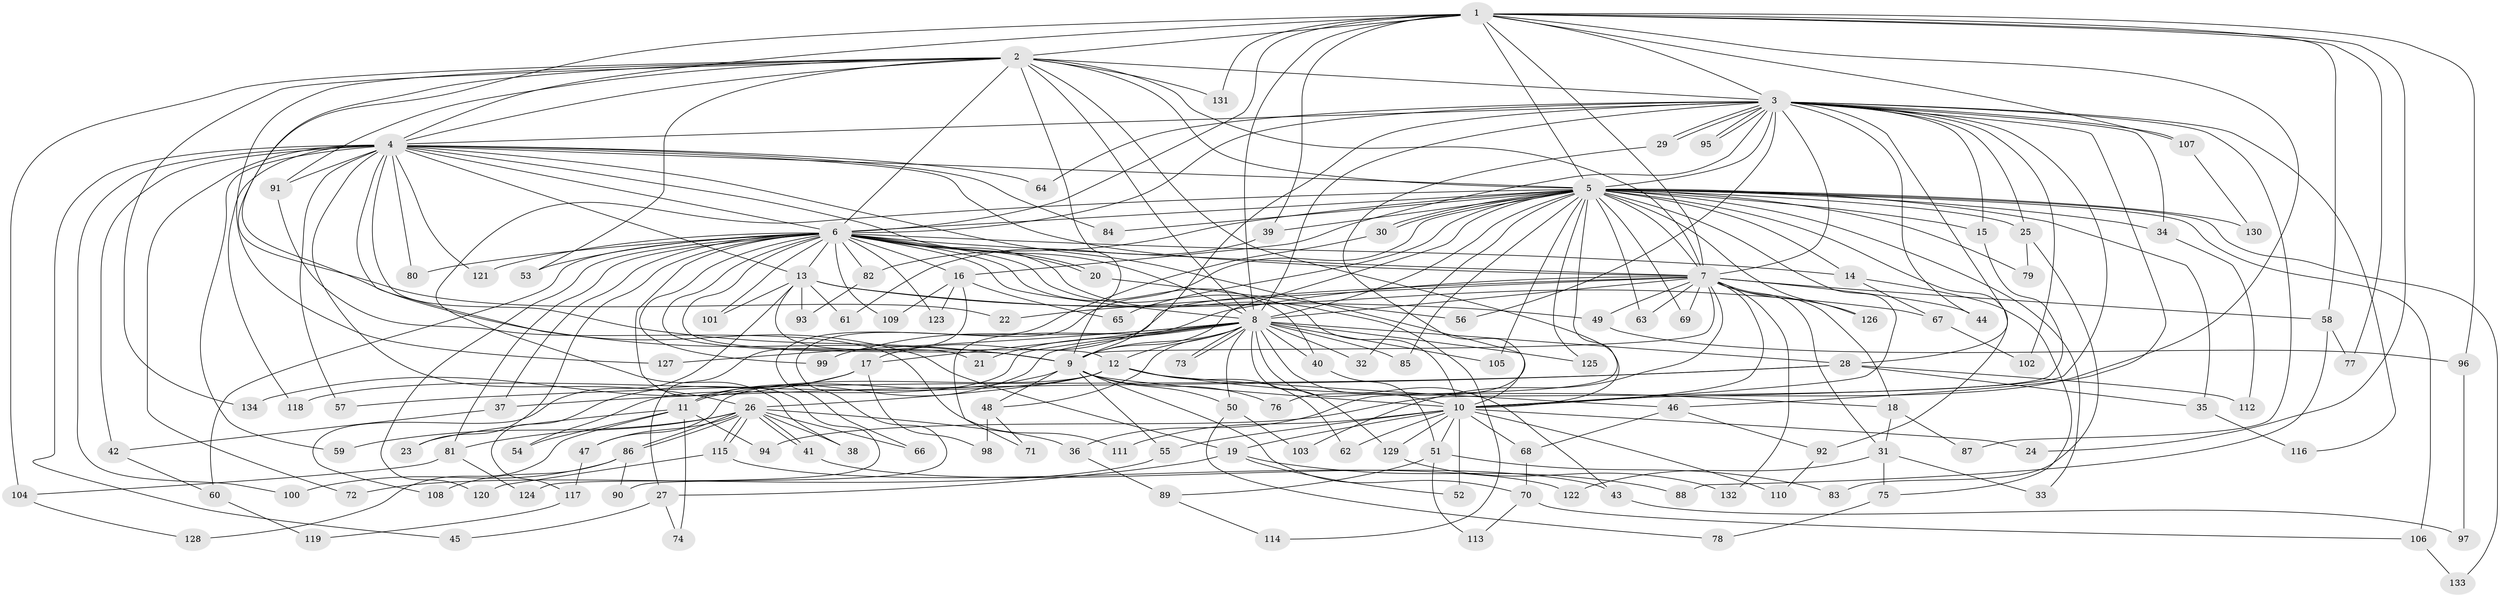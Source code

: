 // coarse degree distribution, {3: 0.2222222222222222, 10: 0.037037037037037035, 2: 0.24074074074074073, 18: 0.018518518518518517, 26: 0.037037037037037035, 4: 0.18518518518518517, 13: 0.018518518518518517, 17: 0.018518518518518517, 6: 0.05555555555555555, 1: 0.037037037037037035, 19: 0.018518518518518517, 8: 0.037037037037037035, 5: 0.037037037037037035, 7: 0.018518518518518517, 14: 0.018518518518518517}
// Generated by graph-tools (version 1.1) at 2025/36/03/04/25 23:36:36]
// undirected, 134 vertices, 293 edges
graph export_dot {
  node [color=gray90,style=filled];
  1;
  2;
  3;
  4;
  5;
  6;
  7;
  8;
  9;
  10;
  11;
  12;
  13;
  14;
  15;
  16;
  17;
  18;
  19;
  20;
  21;
  22;
  23;
  24;
  25;
  26;
  27;
  28;
  29;
  30;
  31;
  32;
  33;
  34;
  35;
  36;
  37;
  38;
  39;
  40;
  41;
  42;
  43;
  44;
  45;
  46;
  47;
  48;
  49;
  50;
  51;
  52;
  53;
  54;
  55;
  56;
  57;
  58;
  59;
  60;
  61;
  62;
  63;
  64;
  65;
  66;
  67;
  68;
  69;
  70;
  71;
  72;
  73;
  74;
  75;
  76;
  77;
  78;
  79;
  80;
  81;
  82;
  83;
  84;
  85;
  86;
  87;
  88;
  89;
  90;
  91;
  92;
  93;
  94;
  95;
  96;
  97;
  98;
  99;
  100;
  101;
  102;
  103;
  104;
  105;
  106;
  107;
  108;
  109;
  110;
  111;
  112;
  113;
  114;
  115;
  116;
  117;
  118;
  119;
  120;
  121;
  122;
  123;
  124;
  125;
  126;
  127;
  128;
  129;
  130;
  131;
  132;
  133;
  134;
  1 -- 2;
  1 -- 3;
  1 -- 4;
  1 -- 5;
  1 -- 6;
  1 -- 7;
  1 -- 8;
  1 -- 9;
  1 -- 10;
  1 -- 24;
  1 -- 39;
  1 -- 58;
  1 -- 77;
  1 -- 96;
  1 -- 107;
  1 -- 131;
  2 -- 3;
  2 -- 4;
  2 -- 5;
  2 -- 6;
  2 -- 7;
  2 -- 8;
  2 -- 9;
  2 -- 10;
  2 -- 22;
  2 -- 53;
  2 -- 91;
  2 -- 104;
  2 -- 127;
  2 -- 131;
  2 -- 134;
  3 -- 4;
  3 -- 5;
  3 -- 6;
  3 -- 7;
  3 -- 8;
  3 -- 9;
  3 -- 10;
  3 -- 15;
  3 -- 16;
  3 -- 25;
  3 -- 28;
  3 -- 29;
  3 -- 29;
  3 -- 34;
  3 -- 44;
  3 -- 46;
  3 -- 56;
  3 -- 64;
  3 -- 87;
  3 -- 95;
  3 -- 95;
  3 -- 102;
  3 -- 107;
  3 -- 116;
  4 -- 5;
  4 -- 6;
  4 -- 7;
  4 -- 8;
  4 -- 9;
  4 -- 10;
  4 -- 13;
  4 -- 19;
  4 -- 26;
  4 -- 42;
  4 -- 45;
  4 -- 57;
  4 -- 59;
  4 -- 64;
  4 -- 72;
  4 -- 80;
  4 -- 84;
  4 -- 91;
  4 -- 100;
  4 -- 118;
  4 -- 121;
  5 -- 6;
  5 -- 7;
  5 -- 8;
  5 -- 9;
  5 -- 10;
  5 -- 14;
  5 -- 15;
  5 -- 25;
  5 -- 30;
  5 -- 30;
  5 -- 32;
  5 -- 33;
  5 -- 34;
  5 -- 35;
  5 -- 36;
  5 -- 38;
  5 -- 39;
  5 -- 63;
  5 -- 65;
  5 -- 69;
  5 -- 79;
  5 -- 82;
  5 -- 84;
  5 -- 85;
  5 -- 90;
  5 -- 92;
  5 -- 105;
  5 -- 106;
  5 -- 125;
  5 -- 126;
  5 -- 130;
  5 -- 133;
  6 -- 7;
  6 -- 8;
  6 -- 9;
  6 -- 10;
  6 -- 12;
  6 -- 13;
  6 -- 14;
  6 -- 16;
  6 -- 20;
  6 -- 20;
  6 -- 23;
  6 -- 37;
  6 -- 40;
  6 -- 53;
  6 -- 60;
  6 -- 80;
  6 -- 81;
  6 -- 82;
  6 -- 99;
  6 -- 101;
  6 -- 109;
  6 -- 114;
  6 -- 120;
  6 -- 121;
  6 -- 123;
  6 -- 124;
  7 -- 8;
  7 -- 9;
  7 -- 10;
  7 -- 17;
  7 -- 18;
  7 -- 22;
  7 -- 31;
  7 -- 44;
  7 -- 49;
  7 -- 58;
  7 -- 63;
  7 -- 69;
  7 -- 71;
  7 -- 103;
  7 -- 126;
  7 -- 132;
  8 -- 9;
  8 -- 10;
  8 -- 11;
  8 -- 12;
  8 -- 17;
  8 -- 21;
  8 -- 28;
  8 -- 32;
  8 -- 40;
  8 -- 43;
  8 -- 48;
  8 -- 50;
  8 -- 54;
  8 -- 73;
  8 -- 73;
  8 -- 85;
  8 -- 99;
  8 -- 105;
  8 -- 125;
  8 -- 127;
  8 -- 129;
  9 -- 10;
  9 -- 11;
  9 -- 48;
  9 -- 50;
  9 -- 55;
  9 -- 70;
  9 -- 76;
  10 -- 19;
  10 -- 24;
  10 -- 51;
  10 -- 52;
  10 -- 55;
  10 -- 62;
  10 -- 68;
  10 -- 110;
  10 -- 111;
  10 -- 129;
  11 -- 23;
  11 -- 54;
  11 -- 74;
  11 -- 94;
  11 -- 128;
  12 -- 18;
  12 -- 26;
  12 -- 46;
  12 -- 47;
  12 -- 62;
  12 -- 118;
  13 -- 21;
  13 -- 49;
  13 -- 61;
  13 -- 67;
  13 -- 93;
  13 -- 101;
  13 -- 108;
  14 -- 67;
  14 -- 75;
  15 -- 94;
  16 -- 27;
  16 -- 65;
  16 -- 109;
  16 -- 123;
  17 -- 98;
  17 -- 117;
  17 -- 134;
  18 -- 31;
  18 -- 87;
  19 -- 27;
  19 -- 52;
  19 -- 88;
  20 -- 56;
  25 -- 79;
  25 -- 83;
  26 -- 36;
  26 -- 38;
  26 -- 41;
  26 -- 41;
  26 -- 47;
  26 -- 59;
  26 -- 66;
  26 -- 81;
  26 -- 86;
  26 -- 86;
  26 -- 115;
  26 -- 115;
  27 -- 45;
  27 -- 74;
  28 -- 35;
  28 -- 37;
  28 -- 57;
  28 -- 112;
  29 -- 76;
  30 -- 66;
  31 -- 33;
  31 -- 75;
  31 -- 122;
  34 -- 112;
  35 -- 116;
  36 -- 89;
  37 -- 42;
  39 -- 61;
  40 -- 51;
  41 -- 43;
  42 -- 60;
  43 -- 97;
  46 -- 68;
  46 -- 92;
  47 -- 117;
  48 -- 71;
  48 -- 98;
  49 -- 96;
  50 -- 78;
  50 -- 103;
  51 -- 83;
  51 -- 89;
  51 -- 113;
  55 -- 72;
  58 -- 77;
  58 -- 88;
  60 -- 119;
  67 -- 102;
  68 -- 70;
  70 -- 106;
  70 -- 113;
  75 -- 78;
  81 -- 104;
  81 -- 124;
  82 -- 93;
  86 -- 90;
  86 -- 100;
  86 -- 108;
  89 -- 114;
  91 -- 111;
  92 -- 110;
  96 -- 97;
  104 -- 128;
  106 -- 133;
  107 -- 130;
  115 -- 120;
  115 -- 122;
  117 -- 119;
  129 -- 132;
}
